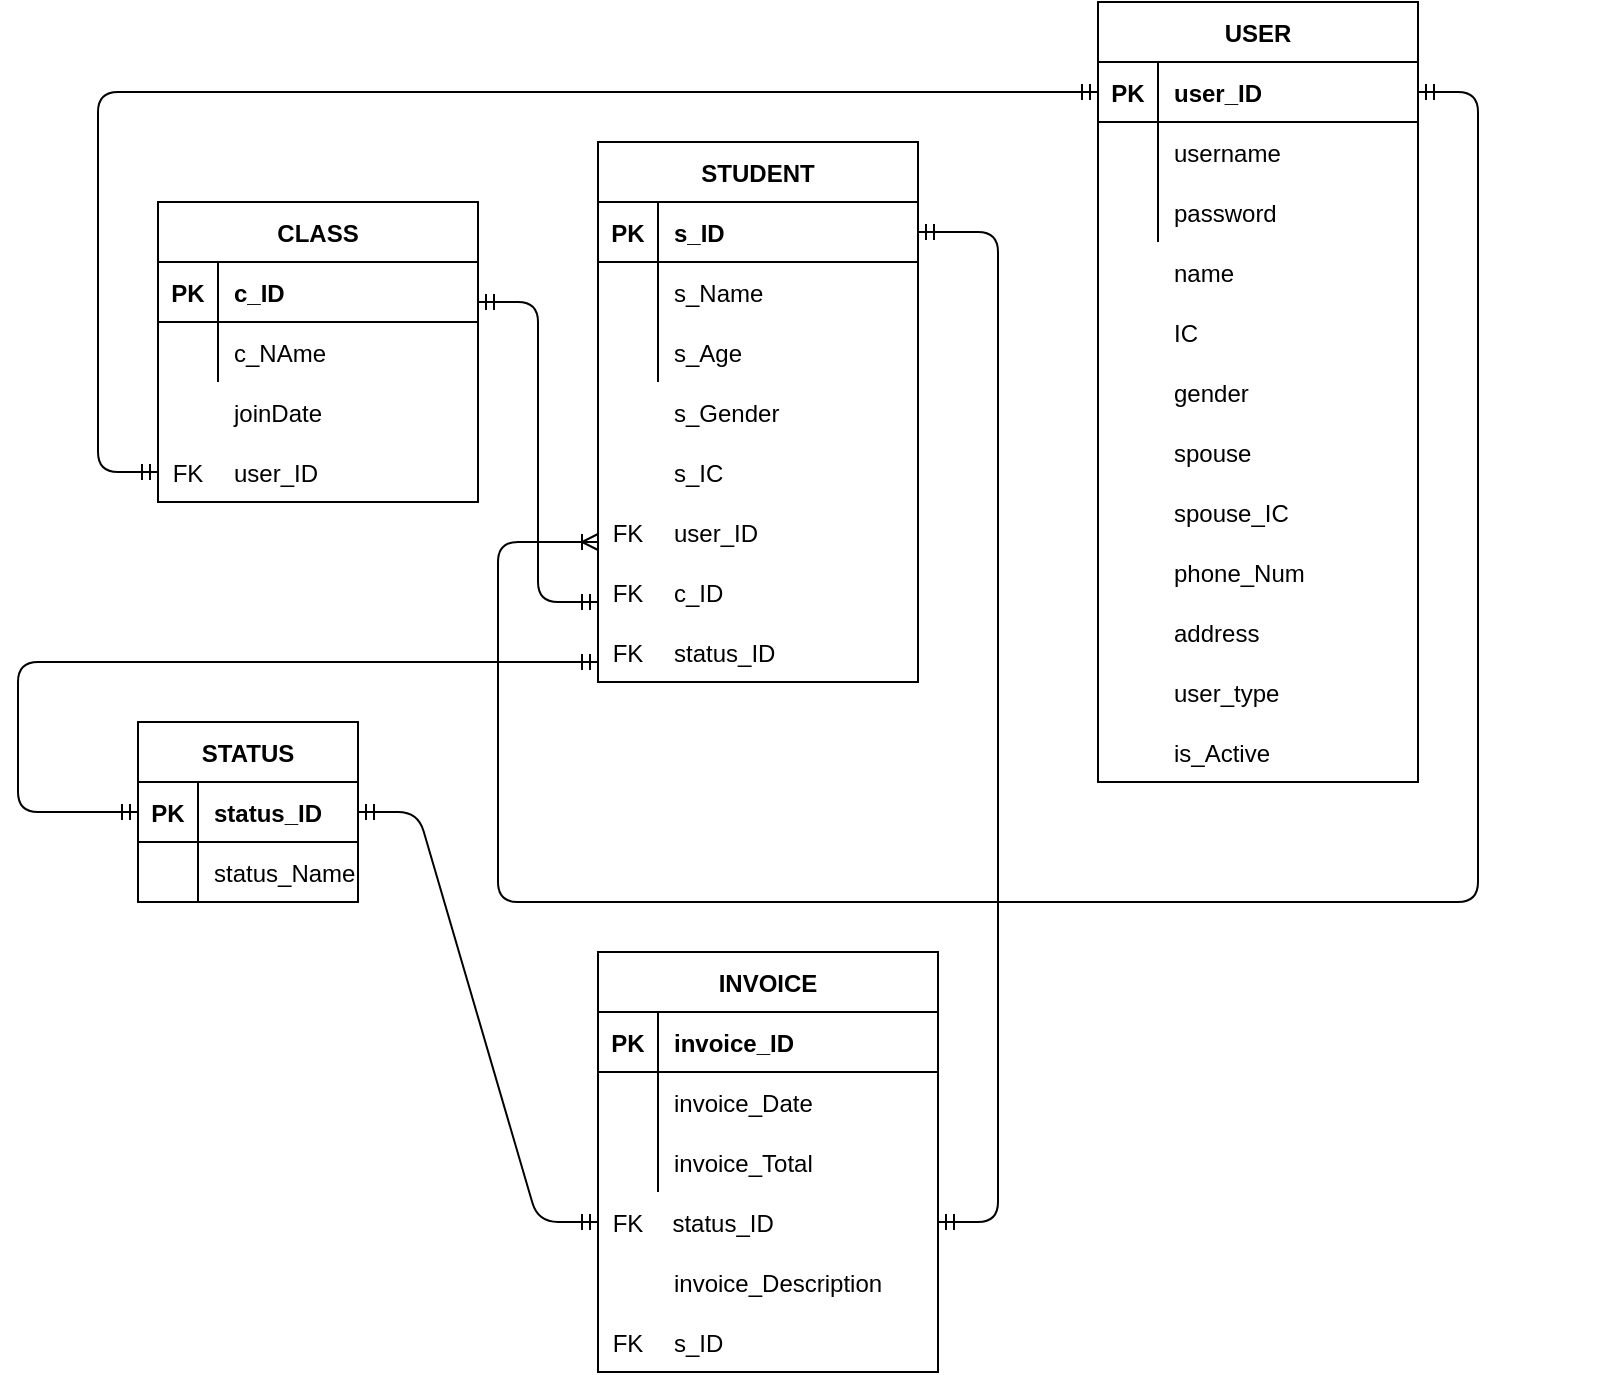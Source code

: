 <mxfile version="14.1.2" type="github">
  <diagram id="R2lEEEUBdFMjLlhIrx00" name="Page-1">
    <mxGraphModel dx="1222" dy="1745" grid="1" gridSize="10" guides="1" tooltips="1" connect="1" arrows="1" fold="1" page="1" pageScale="1" pageWidth="850" pageHeight="1100" math="0" shadow="0" extFonts="Permanent Marker^https://fonts.googleapis.com/css?family=Permanent+Marker">
      <root>
        <mxCell id="0" />
        <mxCell id="1" parent="0" />
        <mxCell id="C-vyLk0tnHw3VtMMgP7b-2" value="USER" style="shape=table;startSize=30;container=1;collapsible=1;childLayout=tableLayout;fixedRows=1;rowLines=0;fontStyle=1;align=center;resizeLast=1;" parent="1" vertex="1">
          <mxGeometry x="570" y="-30" width="160" height="390" as="geometry" />
        </mxCell>
        <mxCell id="C-vyLk0tnHw3VtMMgP7b-3" value="" style="shape=partialRectangle;collapsible=0;dropTarget=0;pointerEvents=0;fillColor=none;points=[[0,0.5],[1,0.5]];portConstraint=eastwest;top=0;left=0;right=0;bottom=1;" parent="C-vyLk0tnHw3VtMMgP7b-2" vertex="1">
          <mxGeometry y="30" width="160" height="30" as="geometry" />
        </mxCell>
        <mxCell id="C-vyLk0tnHw3VtMMgP7b-4" value="PK" style="shape=partialRectangle;overflow=hidden;connectable=0;fillColor=none;top=0;left=0;bottom=0;right=0;fontStyle=1;" parent="C-vyLk0tnHw3VtMMgP7b-3" vertex="1">
          <mxGeometry width="30" height="30" as="geometry" />
        </mxCell>
        <mxCell id="C-vyLk0tnHw3VtMMgP7b-5" value="user_ID" style="shape=partialRectangle;overflow=hidden;connectable=0;fillColor=none;top=0;left=0;bottom=0;right=0;align=left;spacingLeft=6;fontStyle=1;" parent="C-vyLk0tnHw3VtMMgP7b-3" vertex="1">
          <mxGeometry x="30" width="130" height="30" as="geometry" />
        </mxCell>
        <mxCell id="C-vyLk0tnHw3VtMMgP7b-6" value="" style="shape=partialRectangle;collapsible=0;dropTarget=0;pointerEvents=0;fillColor=none;points=[[0,0.5],[1,0.5]];portConstraint=eastwest;top=0;left=0;right=0;bottom=0;" parent="C-vyLk0tnHw3VtMMgP7b-2" vertex="1">
          <mxGeometry y="60" width="160" height="30" as="geometry" />
        </mxCell>
        <mxCell id="C-vyLk0tnHw3VtMMgP7b-7" value="" style="shape=partialRectangle;overflow=hidden;connectable=0;fillColor=none;top=0;left=0;bottom=0;right=0;" parent="C-vyLk0tnHw3VtMMgP7b-6" vertex="1">
          <mxGeometry width="30" height="30" as="geometry" />
        </mxCell>
        <mxCell id="C-vyLk0tnHw3VtMMgP7b-8" value="username" style="shape=partialRectangle;overflow=hidden;connectable=0;fillColor=none;top=0;left=0;bottom=0;right=0;align=left;spacingLeft=6;" parent="C-vyLk0tnHw3VtMMgP7b-6" vertex="1">
          <mxGeometry x="30" width="130" height="30" as="geometry" />
        </mxCell>
        <mxCell id="C-vyLk0tnHw3VtMMgP7b-9" value="" style="shape=partialRectangle;collapsible=0;dropTarget=0;pointerEvents=0;fillColor=none;points=[[0,0.5],[1,0.5]];portConstraint=eastwest;top=0;left=0;right=0;bottom=0;" parent="C-vyLk0tnHw3VtMMgP7b-2" vertex="1">
          <mxGeometry y="90" width="160" height="30" as="geometry" />
        </mxCell>
        <mxCell id="C-vyLk0tnHw3VtMMgP7b-10" value="" style="shape=partialRectangle;overflow=hidden;connectable=0;fillColor=none;top=0;left=0;bottom=0;right=0;" parent="C-vyLk0tnHw3VtMMgP7b-9" vertex="1">
          <mxGeometry width="30" height="30" as="geometry" />
        </mxCell>
        <mxCell id="C-vyLk0tnHw3VtMMgP7b-11" value="password" style="shape=partialRectangle;overflow=hidden;connectable=0;fillColor=none;top=0;left=0;bottom=0;right=0;align=left;spacingLeft=6;" parent="C-vyLk0tnHw3VtMMgP7b-9" vertex="1">
          <mxGeometry x="30" width="130" height="30" as="geometry" />
        </mxCell>
        <mxCell id="C-vyLk0tnHw3VtMMgP7b-13" value="INVOICE" style="shape=table;startSize=30;container=1;collapsible=1;childLayout=tableLayout;fixedRows=1;rowLines=0;fontStyle=1;align=center;resizeLast=1;" parent="1" vertex="1">
          <mxGeometry x="320" y="445" width="170" height="210" as="geometry" />
        </mxCell>
        <mxCell id="C-vyLk0tnHw3VtMMgP7b-14" value="" style="shape=partialRectangle;collapsible=0;dropTarget=0;pointerEvents=0;fillColor=none;points=[[0,0.5],[1,0.5]];portConstraint=eastwest;top=0;left=0;right=0;bottom=1;" parent="C-vyLk0tnHw3VtMMgP7b-13" vertex="1">
          <mxGeometry y="30" width="170" height="30" as="geometry" />
        </mxCell>
        <mxCell id="C-vyLk0tnHw3VtMMgP7b-15" value="PK" style="shape=partialRectangle;overflow=hidden;connectable=0;fillColor=none;top=0;left=0;bottom=0;right=0;fontStyle=1;" parent="C-vyLk0tnHw3VtMMgP7b-14" vertex="1">
          <mxGeometry width="30" height="30" as="geometry" />
        </mxCell>
        <mxCell id="C-vyLk0tnHw3VtMMgP7b-16" value="invoice_ID" style="shape=partialRectangle;overflow=hidden;connectable=0;fillColor=none;top=0;left=0;bottom=0;right=0;align=left;spacingLeft=6;fontStyle=1;" parent="C-vyLk0tnHw3VtMMgP7b-14" vertex="1">
          <mxGeometry x="30" width="140" height="30" as="geometry" />
        </mxCell>
        <mxCell id="C-vyLk0tnHw3VtMMgP7b-17" value="" style="shape=partialRectangle;collapsible=0;dropTarget=0;pointerEvents=0;fillColor=none;points=[[0,0.5],[1,0.5]];portConstraint=eastwest;top=0;left=0;right=0;bottom=0;" parent="C-vyLk0tnHw3VtMMgP7b-13" vertex="1">
          <mxGeometry y="60" width="170" height="30" as="geometry" />
        </mxCell>
        <mxCell id="C-vyLk0tnHw3VtMMgP7b-18" value="" style="shape=partialRectangle;overflow=hidden;connectable=0;fillColor=none;top=0;left=0;bottom=0;right=0;" parent="C-vyLk0tnHw3VtMMgP7b-17" vertex="1">
          <mxGeometry width="30" height="30" as="geometry" />
        </mxCell>
        <mxCell id="C-vyLk0tnHw3VtMMgP7b-19" value="invoice_Date" style="shape=partialRectangle;overflow=hidden;connectable=0;fillColor=none;top=0;left=0;bottom=0;right=0;align=left;spacingLeft=6;" parent="C-vyLk0tnHw3VtMMgP7b-17" vertex="1">
          <mxGeometry x="30" width="140" height="30" as="geometry" />
        </mxCell>
        <mxCell id="C-vyLk0tnHw3VtMMgP7b-20" value="" style="shape=partialRectangle;collapsible=0;dropTarget=0;pointerEvents=0;fillColor=none;points=[[0,0.5],[1,0.5]];portConstraint=eastwest;top=0;left=0;right=0;bottom=0;" parent="C-vyLk0tnHw3VtMMgP7b-13" vertex="1">
          <mxGeometry y="90" width="170" height="30" as="geometry" />
        </mxCell>
        <mxCell id="C-vyLk0tnHw3VtMMgP7b-21" value="" style="shape=partialRectangle;overflow=hidden;connectable=0;fillColor=none;top=0;left=0;bottom=0;right=0;" parent="C-vyLk0tnHw3VtMMgP7b-20" vertex="1">
          <mxGeometry width="30" height="30" as="geometry" />
        </mxCell>
        <mxCell id="C-vyLk0tnHw3VtMMgP7b-22" value="invoice_Total" style="shape=partialRectangle;overflow=hidden;connectable=0;fillColor=none;top=0;left=0;bottom=0;right=0;align=left;spacingLeft=6;" parent="C-vyLk0tnHw3VtMMgP7b-20" vertex="1">
          <mxGeometry x="30" width="140" height="30" as="geometry" />
        </mxCell>
        <mxCell id="C-vyLk0tnHw3VtMMgP7b-23" value="CLASS" style="shape=table;startSize=30;container=1;collapsible=1;childLayout=tableLayout;fixedRows=1;rowLines=0;fontStyle=1;align=center;resizeLast=1;" parent="1" vertex="1">
          <mxGeometry x="100" y="70" width="160" height="150" as="geometry" />
        </mxCell>
        <mxCell id="C-vyLk0tnHw3VtMMgP7b-24" value="" style="shape=partialRectangle;collapsible=0;dropTarget=0;pointerEvents=0;fillColor=none;points=[[0,0.5],[1,0.5]];portConstraint=eastwest;top=0;left=0;right=0;bottom=1;" parent="C-vyLk0tnHw3VtMMgP7b-23" vertex="1">
          <mxGeometry y="30" width="160" height="30" as="geometry" />
        </mxCell>
        <mxCell id="C-vyLk0tnHw3VtMMgP7b-25" value="PK" style="shape=partialRectangle;overflow=hidden;connectable=0;fillColor=none;top=0;left=0;bottom=0;right=0;fontStyle=1;" parent="C-vyLk0tnHw3VtMMgP7b-24" vertex="1">
          <mxGeometry width="30" height="30" as="geometry" />
        </mxCell>
        <mxCell id="C-vyLk0tnHw3VtMMgP7b-26" value="c_ID" style="shape=partialRectangle;overflow=hidden;connectable=0;fillColor=none;top=0;left=0;bottom=0;right=0;align=left;spacingLeft=6;fontStyle=1;" parent="C-vyLk0tnHw3VtMMgP7b-24" vertex="1">
          <mxGeometry x="30" width="130" height="30" as="geometry" />
        </mxCell>
        <mxCell id="C-vyLk0tnHw3VtMMgP7b-27" value="" style="shape=partialRectangle;collapsible=0;dropTarget=0;pointerEvents=0;fillColor=none;points=[[0,0.5],[1,0.5]];portConstraint=eastwest;top=0;left=0;right=0;bottom=0;" parent="C-vyLk0tnHw3VtMMgP7b-23" vertex="1">
          <mxGeometry y="60" width="160" height="30" as="geometry" />
        </mxCell>
        <mxCell id="C-vyLk0tnHw3VtMMgP7b-28" value="" style="shape=partialRectangle;overflow=hidden;connectable=0;fillColor=none;top=0;left=0;bottom=0;right=0;" parent="C-vyLk0tnHw3VtMMgP7b-27" vertex="1">
          <mxGeometry width="30" height="30" as="geometry" />
        </mxCell>
        <mxCell id="C-vyLk0tnHw3VtMMgP7b-29" value="c_NAme" style="shape=partialRectangle;overflow=hidden;connectable=0;fillColor=none;top=0;left=0;bottom=0;right=0;align=left;spacingLeft=6;" parent="C-vyLk0tnHw3VtMMgP7b-27" vertex="1">
          <mxGeometry x="30" width="130" height="30" as="geometry" />
        </mxCell>
        <mxCell id="8kOPELm9OL7Nv5AnrKjp-2" value="joinDate" style="shape=partialRectangle;overflow=hidden;connectable=0;fillColor=none;top=0;left=0;bottom=0;right=0;align=left;spacingLeft=6;" vertex="1" parent="1">
          <mxGeometry x="130" y="160" width="220" height="30" as="geometry" />
        </mxCell>
        <mxCell id="8kOPELm9OL7Nv5AnrKjp-3" value="user_ID" style="shape=partialRectangle;overflow=hidden;connectable=0;fillColor=none;top=0;left=0;bottom=0;right=0;align=left;spacingLeft=6;" vertex="1" parent="1">
          <mxGeometry x="130" y="190" width="220" height="30" as="geometry" />
        </mxCell>
        <mxCell id="8kOPELm9OL7Nv5AnrKjp-4" value="FK" style="shape=partialRectangle;overflow=hidden;connectable=0;fillColor=none;top=0;left=0;bottom=0;right=0;fontStyle=0;" vertex="1" parent="1">
          <mxGeometry x="100" y="190" width="30" height="30" as="geometry" />
        </mxCell>
        <mxCell id="8kOPELm9OL7Nv5AnrKjp-6" value="name" style="shape=partialRectangle;overflow=hidden;connectable=0;fillColor=none;top=0;left=0;bottom=0;right=0;align=left;spacingLeft=6;" vertex="1" parent="1">
          <mxGeometry x="600" y="90" width="130" height="30" as="geometry" />
        </mxCell>
        <mxCell id="8kOPELm9OL7Nv5AnrKjp-7" value="IC" style="shape=partialRectangle;overflow=hidden;connectable=0;fillColor=none;top=0;left=0;bottom=0;right=0;align=left;spacingLeft=6;" vertex="1" parent="1">
          <mxGeometry x="600" y="120" width="220" height="30" as="geometry" />
        </mxCell>
        <mxCell id="8kOPELm9OL7Nv5AnrKjp-8" value="gender" style="shape=partialRectangle;overflow=hidden;connectable=0;fillColor=none;top=0;left=0;bottom=0;right=0;align=left;spacingLeft=6;" vertex="1" parent="1">
          <mxGeometry x="600" y="150" width="130" height="30" as="geometry" />
        </mxCell>
        <mxCell id="8kOPELm9OL7Nv5AnrKjp-9" value="spouse" style="shape=partialRectangle;overflow=hidden;connectable=0;fillColor=none;top=0;left=0;bottom=0;right=0;align=left;spacingLeft=6;" vertex="1" parent="1">
          <mxGeometry x="600" y="180" width="110" height="30" as="geometry" />
        </mxCell>
        <mxCell id="8kOPELm9OL7Nv5AnrKjp-10" value="spouse_IC" style="shape=partialRectangle;overflow=hidden;connectable=0;fillColor=none;top=0;left=0;bottom=0;right=0;align=left;spacingLeft=6;" vertex="1" parent="1">
          <mxGeometry x="600" y="210" width="130" height="30" as="geometry" />
        </mxCell>
        <mxCell id="8kOPELm9OL7Nv5AnrKjp-11" value="phone_Num" style="shape=partialRectangle;overflow=hidden;connectable=0;fillColor=none;top=0;left=0;bottom=0;right=0;align=left;spacingLeft=6;" vertex="1" parent="1">
          <mxGeometry x="600" y="240" width="130" height="30" as="geometry" />
        </mxCell>
        <mxCell id="8kOPELm9OL7Nv5AnrKjp-12" value="address" style="shape=partialRectangle;overflow=hidden;connectable=0;fillColor=none;top=0;left=0;bottom=0;right=0;align=left;spacingLeft=6;" vertex="1" parent="1">
          <mxGeometry x="600" y="270" width="220" height="30" as="geometry" />
        </mxCell>
        <mxCell id="8kOPELm9OL7Nv5AnrKjp-13" value="user_type" style="shape=partialRectangle;overflow=hidden;connectable=0;fillColor=none;top=0;left=0;bottom=0;right=0;align=left;spacingLeft=6;" vertex="1" parent="1">
          <mxGeometry x="600" y="300" width="130" height="30" as="geometry" />
        </mxCell>
        <mxCell id="8kOPELm9OL7Nv5AnrKjp-14" value="is_Active" style="shape=partialRectangle;overflow=hidden;connectable=0;fillColor=none;top=0;left=0;bottom=0;right=0;align=left;spacingLeft=6;" vertex="1" parent="1">
          <mxGeometry x="600" y="330" width="130" height="30" as="geometry" />
        </mxCell>
        <mxCell id="8kOPELm9OL7Nv5AnrKjp-15" value="" style="shape=partialRectangle;collapsible=0;dropTarget=0;pointerEvents=0;fillColor=none;points=[[0,0.5],[1,0.5]];portConstraint=eastwest;top=0;left=0;right=0;bottom=0;" vertex="1" parent="1">
          <mxGeometry x="330" y="565" width="160" height="30" as="geometry" />
        </mxCell>
        <mxCell id="8kOPELm9OL7Nv5AnrKjp-16" value="" style="shape=partialRectangle;overflow=hidden;connectable=0;fillColor=none;top=0;left=0;bottom=0;right=0;" vertex="1" parent="8kOPELm9OL7Nv5AnrKjp-15">
          <mxGeometry width="19.2" height="30" as="geometry" />
        </mxCell>
        <mxCell id="8kOPELm9OL7Nv5AnrKjp-17" value="status_ID" style="shape=partialRectangle;overflow=hidden;connectable=0;fillColor=none;top=0;left=0;bottom=0;right=0;align=left;spacingLeft=6;" vertex="1" parent="8kOPELm9OL7Nv5AnrKjp-15">
          <mxGeometry x="19.2" width="140.8" height="30" as="geometry" />
        </mxCell>
        <mxCell id="8kOPELm9OL7Nv5AnrKjp-18" value="" style="shape=partialRectangle;collapsible=0;dropTarget=0;pointerEvents=0;fillColor=none;points=[[0,0.5],[1,0.5]];portConstraint=eastwest;top=0;left=0;right=0;bottom=0;" vertex="1" parent="1">
          <mxGeometry x="320" y="595" width="250" height="30" as="geometry" />
        </mxCell>
        <mxCell id="8kOPELm9OL7Nv5AnrKjp-19" value="" style="shape=partialRectangle;overflow=hidden;connectable=0;fillColor=none;top=0;left=0;bottom=0;right=0;" vertex="1" parent="8kOPELm9OL7Nv5AnrKjp-18">
          <mxGeometry width="30" height="30" as="geometry" />
        </mxCell>
        <mxCell id="8kOPELm9OL7Nv5AnrKjp-20" value="invoice_Description" style="shape=partialRectangle;overflow=hidden;connectable=0;fillColor=none;top=0;left=0;bottom=0;right=0;align=left;spacingLeft=6;" vertex="1" parent="8kOPELm9OL7Nv5AnrKjp-18">
          <mxGeometry x="30" width="220" height="30" as="geometry" />
        </mxCell>
        <mxCell id="8kOPELm9OL7Nv5AnrKjp-21" value="" style="shape=partialRectangle;collapsible=0;dropTarget=0;pointerEvents=0;fillColor=none;points=[[0,0.5],[1,0.5]];portConstraint=eastwest;top=0;left=0;right=0;bottom=0;" vertex="1" parent="1">
          <mxGeometry x="320" y="625" width="250" height="30" as="geometry" />
        </mxCell>
        <mxCell id="8kOPELm9OL7Nv5AnrKjp-22" value="" style="shape=partialRectangle;overflow=hidden;connectable=0;fillColor=none;top=0;left=0;bottom=0;right=0;" vertex="1" parent="8kOPELm9OL7Nv5AnrKjp-21">
          <mxGeometry width="30" height="30" as="geometry" />
        </mxCell>
        <mxCell id="8kOPELm9OL7Nv5AnrKjp-23" value="s_ID" style="shape=partialRectangle;overflow=hidden;connectable=0;fillColor=none;top=0;left=0;bottom=0;right=0;align=left;spacingLeft=6;" vertex="1" parent="8kOPELm9OL7Nv5AnrKjp-21">
          <mxGeometry x="30" width="220" height="30" as="geometry" />
        </mxCell>
        <mxCell id="8kOPELm9OL7Nv5AnrKjp-24" value="FK" style="shape=partialRectangle;overflow=hidden;connectable=0;fillColor=none;top=0;left=0;bottom=0;right=0;" vertex="1" parent="1">
          <mxGeometry x="320" y="625" width="30" height="30" as="geometry" />
        </mxCell>
        <mxCell id="8kOPELm9OL7Nv5AnrKjp-28" value="FK" style="shape=partialRectangle;overflow=hidden;connectable=0;fillColor=none;top=0;left=0;bottom=0;right=0;" vertex="1" parent="1">
          <mxGeometry x="320" y="565" width="30" height="30" as="geometry" />
        </mxCell>
        <mxCell id="8kOPELm9OL7Nv5AnrKjp-29" value="STUDENT" style="shape=table;startSize=30;container=1;collapsible=1;childLayout=tableLayout;fixedRows=1;rowLines=0;fontStyle=1;align=center;resizeLast=1;" vertex="1" parent="1">
          <mxGeometry x="320" y="40" width="160" height="270" as="geometry" />
        </mxCell>
        <mxCell id="8kOPELm9OL7Nv5AnrKjp-30" value="" style="shape=partialRectangle;collapsible=0;dropTarget=0;pointerEvents=0;fillColor=none;points=[[0,0.5],[1,0.5]];portConstraint=eastwest;top=0;left=0;right=0;bottom=1;" vertex="1" parent="8kOPELm9OL7Nv5AnrKjp-29">
          <mxGeometry y="30" width="160" height="30" as="geometry" />
        </mxCell>
        <mxCell id="8kOPELm9OL7Nv5AnrKjp-31" value="PK" style="shape=partialRectangle;overflow=hidden;connectable=0;fillColor=none;top=0;left=0;bottom=0;right=0;fontStyle=1;" vertex="1" parent="8kOPELm9OL7Nv5AnrKjp-30">
          <mxGeometry width="30" height="30" as="geometry" />
        </mxCell>
        <mxCell id="8kOPELm9OL7Nv5AnrKjp-32" value="s_ID" style="shape=partialRectangle;overflow=hidden;connectable=0;fillColor=none;top=0;left=0;bottom=0;right=0;align=left;spacingLeft=6;fontStyle=1;" vertex="1" parent="8kOPELm9OL7Nv5AnrKjp-30">
          <mxGeometry x="30" width="130" height="30" as="geometry" />
        </mxCell>
        <mxCell id="8kOPELm9OL7Nv5AnrKjp-33" value="" style="shape=partialRectangle;collapsible=0;dropTarget=0;pointerEvents=0;fillColor=none;points=[[0,0.5],[1,0.5]];portConstraint=eastwest;top=0;left=0;right=0;bottom=0;" vertex="1" parent="8kOPELm9OL7Nv5AnrKjp-29">
          <mxGeometry y="60" width="160" height="30" as="geometry" />
        </mxCell>
        <mxCell id="8kOPELm9OL7Nv5AnrKjp-34" value="" style="shape=partialRectangle;overflow=hidden;connectable=0;fillColor=none;top=0;left=0;bottom=0;right=0;" vertex="1" parent="8kOPELm9OL7Nv5AnrKjp-33">
          <mxGeometry width="30" height="30" as="geometry" />
        </mxCell>
        <mxCell id="8kOPELm9OL7Nv5AnrKjp-35" value="s_Name" style="shape=partialRectangle;overflow=hidden;connectable=0;fillColor=none;top=0;left=0;bottom=0;right=0;align=left;spacingLeft=6;" vertex="1" parent="8kOPELm9OL7Nv5AnrKjp-33">
          <mxGeometry x="30" width="130" height="30" as="geometry" />
        </mxCell>
        <mxCell id="8kOPELm9OL7Nv5AnrKjp-36" value="" style="shape=partialRectangle;collapsible=0;dropTarget=0;pointerEvents=0;fillColor=none;points=[[0,0.5],[1,0.5]];portConstraint=eastwest;top=0;left=0;right=0;bottom=0;" vertex="1" parent="8kOPELm9OL7Nv5AnrKjp-29">
          <mxGeometry y="90" width="160" height="30" as="geometry" />
        </mxCell>
        <mxCell id="8kOPELm9OL7Nv5AnrKjp-37" value="" style="shape=partialRectangle;overflow=hidden;connectable=0;fillColor=none;top=0;left=0;bottom=0;right=0;" vertex="1" parent="8kOPELm9OL7Nv5AnrKjp-36">
          <mxGeometry width="30" height="30" as="geometry" />
        </mxCell>
        <mxCell id="8kOPELm9OL7Nv5AnrKjp-38" value="s_Age" style="shape=partialRectangle;overflow=hidden;connectable=0;fillColor=none;top=0;left=0;bottom=0;right=0;align=left;spacingLeft=6;" vertex="1" parent="8kOPELm9OL7Nv5AnrKjp-36">
          <mxGeometry x="30" width="130" height="30" as="geometry" />
        </mxCell>
        <mxCell id="8kOPELm9OL7Nv5AnrKjp-39" value="s_Gender" style="shape=partialRectangle;overflow=hidden;connectable=0;fillColor=none;top=0;left=0;bottom=0;right=0;align=left;spacingLeft=6;" vertex="1" parent="1">
          <mxGeometry x="350" y="160" width="130" height="30" as="geometry" />
        </mxCell>
        <mxCell id="8kOPELm9OL7Nv5AnrKjp-40" value="s_IC" style="shape=partialRectangle;overflow=hidden;connectable=0;fillColor=none;top=0;left=0;bottom=0;right=0;align=left;spacingLeft=6;" vertex="1" parent="1">
          <mxGeometry x="350" y="190" width="130" height="30" as="geometry" />
        </mxCell>
        <mxCell id="8kOPELm9OL7Nv5AnrKjp-41" value="user_ID" style="shape=partialRectangle;overflow=hidden;connectable=0;fillColor=none;top=0;left=0;bottom=0;right=0;align=left;spacingLeft=6;" vertex="1" parent="1">
          <mxGeometry x="350" y="220" width="220" height="30" as="geometry" />
        </mxCell>
        <mxCell id="8kOPELm9OL7Nv5AnrKjp-42" value="c_ID" style="shape=partialRectangle;overflow=hidden;connectable=0;fillColor=none;top=0;left=0;bottom=0;right=0;align=left;spacingLeft=6;" vertex="1" parent="1">
          <mxGeometry x="350" y="250" width="220" height="30" as="geometry" />
        </mxCell>
        <mxCell id="8kOPELm9OL7Nv5AnrKjp-43" value="status_ID" style="shape=partialRectangle;overflow=hidden;connectable=0;fillColor=none;top=0;left=0;bottom=0;right=0;align=left;spacingLeft=6;" vertex="1" parent="1">
          <mxGeometry x="350" y="280" width="220" height="30" as="geometry" />
        </mxCell>
        <mxCell id="8kOPELm9OL7Nv5AnrKjp-57" value="FK" style="shape=partialRectangle;overflow=hidden;connectable=0;fillColor=none;top=0;left=0;bottom=0;right=0;" vertex="1" parent="1">
          <mxGeometry x="320" y="280" width="30" height="30" as="geometry" />
        </mxCell>
        <mxCell id="8kOPELm9OL7Nv5AnrKjp-58" value="FK" style="shape=partialRectangle;overflow=hidden;connectable=0;fillColor=none;top=0;left=0;bottom=0;right=0;" vertex="1" parent="1">
          <mxGeometry x="320" y="220" width="30" height="30" as="geometry" />
        </mxCell>
        <mxCell id="8kOPELm9OL7Nv5AnrKjp-59" value="FK" style="shape=partialRectangle;overflow=hidden;connectable=0;fillColor=none;top=0;left=0;bottom=0;right=0;" vertex="1" parent="1">
          <mxGeometry x="320" y="250" width="30" height="30" as="geometry" />
        </mxCell>
        <mxCell id="8kOPELm9OL7Nv5AnrKjp-60" value="STATUS" style="shape=table;startSize=30;container=1;collapsible=1;childLayout=tableLayout;fixedRows=1;rowLines=0;fontStyle=1;align=center;resizeLast=1;" vertex="1" parent="1">
          <mxGeometry x="90" y="330" width="110" height="90" as="geometry" />
        </mxCell>
        <mxCell id="8kOPELm9OL7Nv5AnrKjp-61" value="" style="shape=partialRectangle;collapsible=0;dropTarget=0;pointerEvents=0;fillColor=none;points=[[0,0.5],[1,0.5]];portConstraint=eastwest;top=0;left=0;right=0;bottom=1;" vertex="1" parent="8kOPELm9OL7Nv5AnrKjp-60">
          <mxGeometry y="30" width="110" height="30" as="geometry" />
        </mxCell>
        <mxCell id="8kOPELm9OL7Nv5AnrKjp-62" value="PK" style="shape=partialRectangle;overflow=hidden;connectable=0;fillColor=none;top=0;left=0;bottom=0;right=0;fontStyle=1;" vertex="1" parent="8kOPELm9OL7Nv5AnrKjp-61">
          <mxGeometry width="30" height="30" as="geometry" />
        </mxCell>
        <mxCell id="8kOPELm9OL7Nv5AnrKjp-63" value="status_ID" style="shape=partialRectangle;overflow=hidden;connectable=0;fillColor=none;top=0;left=0;bottom=0;right=0;align=left;spacingLeft=6;fontStyle=1;" vertex="1" parent="8kOPELm9OL7Nv5AnrKjp-61">
          <mxGeometry x="30" width="80" height="30" as="geometry" />
        </mxCell>
        <mxCell id="8kOPELm9OL7Nv5AnrKjp-64" value="" style="shape=partialRectangle;collapsible=0;dropTarget=0;pointerEvents=0;fillColor=none;points=[[0,0.5],[1,0.5]];portConstraint=eastwest;top=0;left=0;right=0;bottom=0;" vertex="1" parent="8kOPELm9OL7Nv5AnrKjp-60">
          <mxGeometry y="60" width="110" height="30" as="geometry" />
        </mxCell>
        <mxCell id="8kOPELm9OL7Nv5AnrKjp-65" value="" style="shape=partialRectangle;overflow=hidden;connectable=0;fillColor=none;top=0;left=0;bottom=0;right=0;" vertex="1" parent="8kOPELm9OL7Nv5AnrKjp-64">
          <mxGeometry width="30" height="30" as="geometry" />
        </mxCell>
        <mxCell id="8kOPELm9OL7Nv5AnrKjp-66" value="status_Name" style="shape=partialRectangle;overflow=hidden;connectable=0;fillColor=none;top=0;left=0;bottom=0;right=0;align=left;spacingLeft=6;" vertex="1" parent="8kOPELm9OL7Nv5AnrKjp-64">
          <mxGeometry x="30" width="80" height="30" as="geometry" />
        </mxCell>
        <mxCell id="8kOPELm9OL7Nv5AnrKjp-87" value="" style="edgeStyle=orthogonalEdgeStyle;fontSize=12;html=1;endArrow=ERmandOne;startArrow=ERmandOne;" edge="1" parent="1">
          <mxGeometry width="100" height="100" relative="1" as="geometry">
            <mxPoint x="260" y="120" as="sourcePoint" />
            <mxPoint x="320" y="270" as="targetPoint" />
            <Array as="points">
              <mxPoint x="290" y="120" />
              <mxPoint x="290" y="270" />
            </Array>
          </mxGeometry>
        </mxCell>
        <mxCell id="8kOPELm9OL7Nv5AnrKjp-89" value="" style="edgeStyle=elbowEdgeStyle;fontSize=12;html=1;endArrow=ERmandOne;startArrow=ERmandOne;exitX=0;exitY=0.5;exitDx=0;exitDy=0;" edge="1" parent="1" source="C-vyLk0tnHw3VtMMgP7b-3">
          <mxGeometry width="100" height="100" relative="1" as="geometry">
            <mxPoint x="530" y="-90" as="sourcePoint" />
            <mxPoint x="100" y="205" as="targetPoint" />
            <Array as="points">
              <mxPoint x="70" y="40" />
              <mxPoint x="280" y="300" />
              <mxPoint x="540" y="310" />
              <mxPoint x="70" />
            </Array>
          </mxGeometry>
        </mxCell>
        <mxCell id="8kOPELm9OL7Nv5AnrKjp-95" value="" style="edgeStyle=orthogonalEdgeStyle;fontSize=12;html=1;endArrow=ERoneToMany;startArrow=ERmandOne;exitX=1;exitY=0.5;exitDx=0;exitDy=0;" edge="1" parent="1" source="C-vyLk0tnHw3VtMMgP7b-3">
          <mxGeometry width="100" height="100" relative="1" as="geometry">
            <mxPoint x="550" y="430" as="sourcePoint" />
            <mxPoint x="320" y="240" as="targetPoint" />
            <Array as="points">
              <mxPoint x="760" y="15" />
              <mxPoint x="760" y="420" />
              <mxPoint x="270" y="420" />
              <mxPoint x="270" y="240" />
            </Array>
          </mxGeometry>
        </mxCell>
        <mxCell id="8kOPELm9OL7Nv5AnrKjp-96" value="" style="edgeStyle=orthogonalEdgeStyle;fontSize=12;html=1;endArrow=ERmandOne;startArrow=ERmandOne;exitX=0;exitY=0.5;exitDx=0;exitDy=0;" edge="1" parent="1" source="8kOPELm9OL7Nv5AnrKjp-61">
          <mxGeometry width="100" height="100" relative="1" as="geometry">
            <mxPoint x="140" y="550" as="sourcePoint" />
            <mxPoint x="320" y="300" as="targetPoint" />
            <Array as="points">
              <mxPoint x="30" y="375" />
              <mxPoint x="30" y="300" />
            </Array>
          </mxGeometry>
        </mxCell>
        <mxCell id="8kOPELm9OL7Nv5AnrKjp-97" value="" style="edgeStyle=entityRelationEdgeStyle;fontSize=12;html=1;endArrow=ERmandOne;startArrow=ERmandOne;exitX=1;exitY=0.5;exitDx=0;exitDy=0;" edge="1" parent="1" source="8kOPELm9OL7Nv5AnrKjp-61">
          <mxGeometry width="100" height="100" relative="1" as="geometry">
            <mxPoint x="160" y="580" as="sourcePoint" />
            <mxPoint x="320" y="580" as="targetPoint" />
          </mxGeometry>
        </mxCell>
        <mxCell id="8kOPELm9OL7Nv5AnrKjp-98" value="" style="edgeStyle=entityRelationEdgeStyle;fontSize=12;html=1;endArrow=ERmandOne;startArrow=ERmandOne;" edge="1" parent="1" source="8kOPELm9OL7Nv5AnrKjp-15" target="8kOPELm9OL7Nv5AnrKjp-30">
          <mxGeometry width="100" height="100" relative="1" as="geometry">
            <mxPoint x="550" y="540" as="sourcePoint" />
            <mxPoint x="650" y="440" as="targetPoint" />
          </mxGeometry>
        </mxCell>
      </root>
    </mxGraphModel>
  </diagram>
</mxfile>
